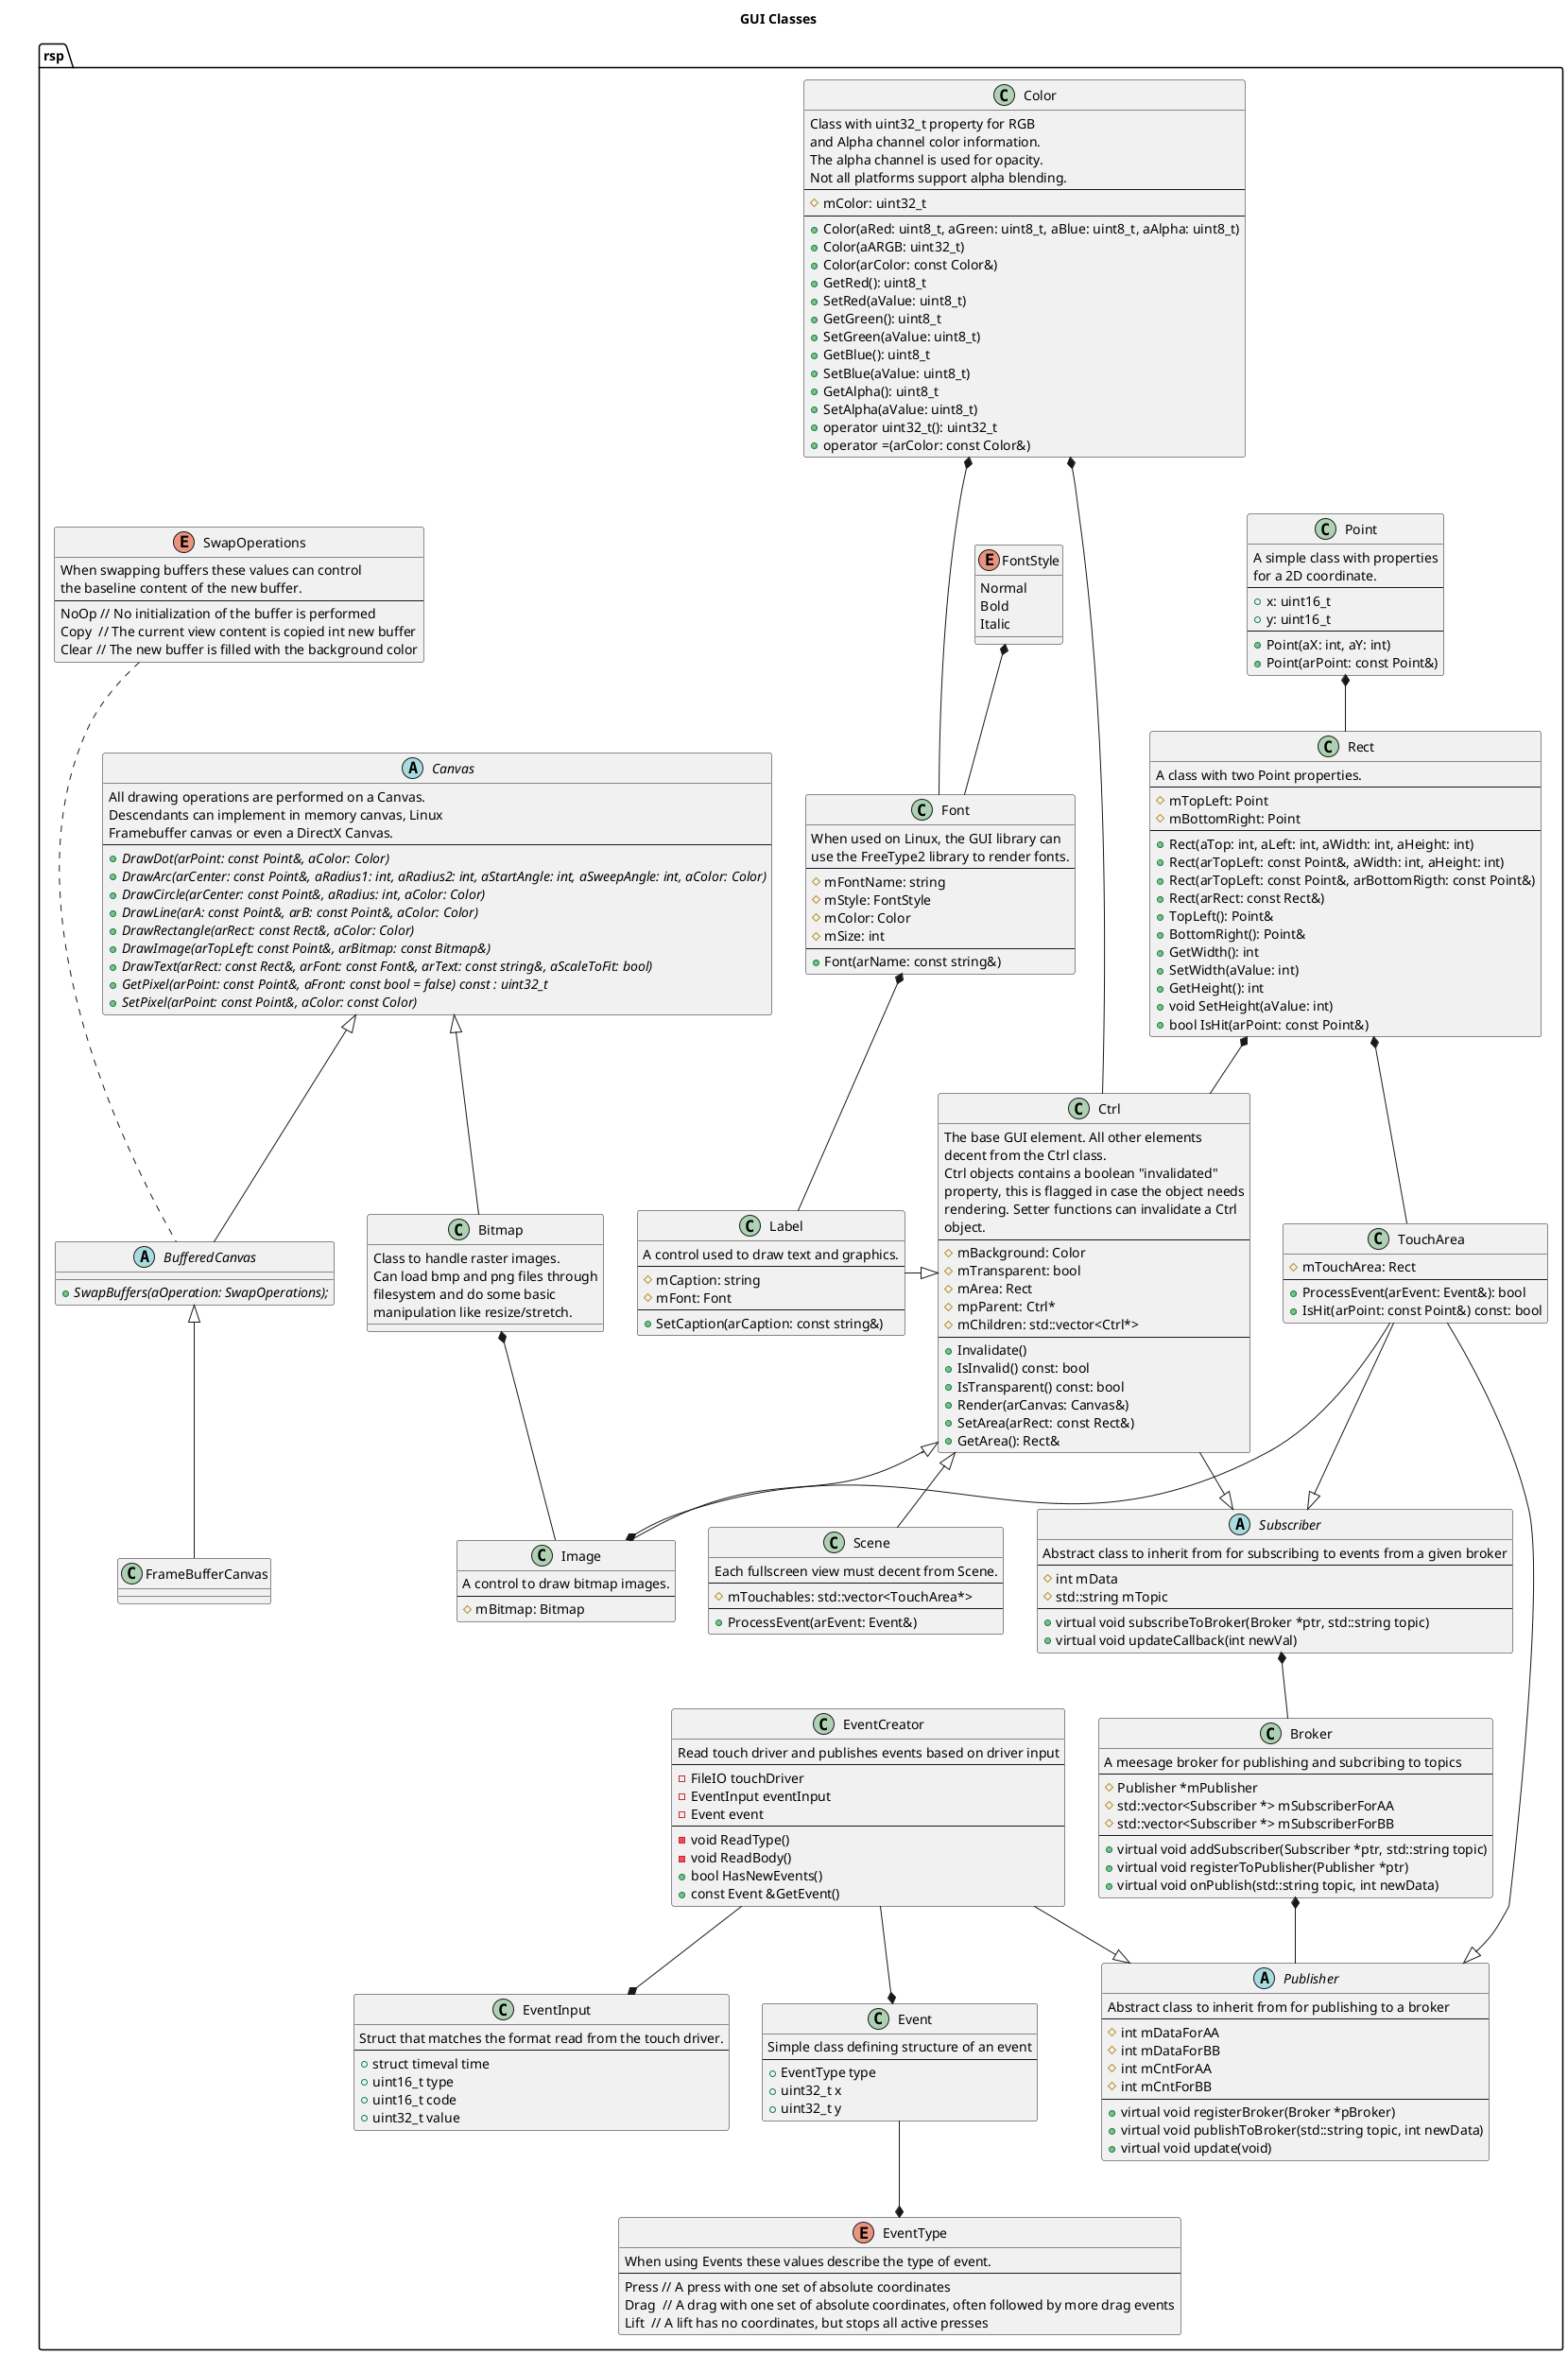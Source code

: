 @startuml

title GUI Classes

namespace rsp {

class Point {
    A simple class with properties\nfor a 2D coordinate.
    --
    +x: uint16_t
    +y: uint16_t
    --
    +Point(aX: int, aY: int)
    +Point(arPoint: const Point&)
}

class Rect {
    A class with two Point properties.
    --
    #mTopLeft: Point
    #mBottomRight: Point
    --
    +Rect(aTop: int, aLeft: int, aWidth: int, aHeight: int)
    +Rect(arTopLeft: const Point&, aWidth: int, aHeight: int)
    +Rect(arTopLeft: const Point&, arBottomRigth: const Point&)
    +Rect(arRect: const Rect&)
    +TopLeft(): Point&
    +BottomRight(): Point&
    +GetWidth(): int
    +SetWidth(aValue: int)
    +GetHeight(): int
    +void SetHeight(aValue: int)
    +bool IsHit(arPoint: const Point&)
}
Point *-- Rect

class Color {
    Class with uint32_t property for RGB
    and Alpha channel color information.
    The alpha channel is used for opacity.
    Not all platforms support alpha blending.
    --
    #mColor: uint32_t
    --
    +Color(aRed: uint8_t, aGreen: uint8_t, aBlue: uint8_t, aAlpha: uint8_t)
    +Color(aARGB: uint32_t)
    +Color(arColor: const Color&)
    +GetRed(): uint8_t
    +SetRed(aValue: uint8_t)
    +GetGreen(): uint8_t
    +SetGreen(aValue: uint8_t)
    +GetBlue(): uint8_t
    +SetBlue(aValue: uint8_t)
    +GetAlpha(): uint8_t
    +SetAlpha(aValue: uint8_t)
    +operator uint32_t(): uint32_t
    +operator =(arColor: const Color&)
}

enum FontStyle {
    Normal
    Bold
    Italic
}

class Font {
    When used on Linux, the GUI library can
    use the FreeType2 library to render fonts.
    --
    #mFontName: string
    #mStyle: FontStyle
    #mColor: Color
    #mSize: int
    --
    +Font(arName: const string&)
}
FontStyle *-- Font
Color *--- Font

class Bitmap {
    Class to handle raster images.
    Can load bmp and png files through
    filesystem and do some basic
    manipulation like resize/stretch.
}

enum SwapOperations
{
    When swapping buffers these values can control
    the baseline content of the new buffer.
    --
    NoOp // No initialization of the buffer is performed
    Copy  // The current view content is copied int new buffer
    Clear // The new buffer is filled with the background color
}

abstract Canvas {
    All drawing operations are performed on a Canvas.
    Descendants can implement in memory canvas, Linux
    Framebuffer canvas or even a DirectX Canvas.
    --
    +{abstract}DrawDot(arPoint: const Point&, aColor: Color)
    +{abstract}DrawArc(arCenter: const Point&, aRadius1: int, aRadius2: int, aStartAngle: int, aSweepAngle: int, aColor: Color)
    +{abstract}DrawCircle(arCenter: const Point&, aRadius: int, aColor: Color)
    +{abstract}DrawLine(arA: const Point&, arB: const Point&, aColor: Color)
    +{abstract}DrawRectangle(arRect: const Rect&, aColor: Color)
    +{abstract}DrawImage(arTopLeft: const Point&, arBitmap: const Bitmap&)
    +{abstract}DrawText(arRect: const Rect&, arFont: const Font&, arText: const string&, aScaleToFit: bool)
    +{abstract}GetPixel(arPoint: const Point&, aFront: const bool = false) const : uint32_t
    +{abstract}SetPixel(arPoint: const Point&, aColor: const Color)
}
Canvas <|-- Bitmap

abstract BufferedCanvas {
    +{abstract} SwapBuffers(aOperation: SwapOperations);
}

SwapOperations ... BufferedCanvas
Canvas <|-- BufferedCanvas

class FrameBufferCanvas {
}
BufferedCanvas <|-- FrameBufferCanvas

class TouchArea {
    #mTouchArea: Rect
    --
    +ProcessEvent(arEvent: Event&): bool
    +IsHit(arPoint: const Point&) const: bool
}
Rect *-- TouchArea

class Ctrl {
    The base GUI element. All other elements
    decent from the Ctrl class.
    Ctrl objects contains a boolean "invalidated"
    property, this is flagged in case the object needs
    rendering. Setter functions can invalidate a Ctrl
    object.
    --
    #mBackground: Color
    #mTransparent: bool
    #mArea: Rect
    #mpParent: Ctrl*
    #mChildren: std::vector<Ctrl*>
    --
    +Invalidate()
    +IsInvalid() const: bool
    +IsTransparent() const: bool
    +Render(arCanvas: Canvas&)
    +SetArea(arRect: const Rect&)
    +GetArea(): Rect&
}
Color *-- Ctrl
Rect *-- Ctrl

class Scene {
    Each fullscreen view must decent from Scene.
    --
    #mTouchables: std::vector<TouchArea*>
    --
    +ProcessEvent(arEvent: Event&)
}
Ctrl <|-- Scene 

class Image {
    A control to draw bitmap images.
    --
    #mBitmap: Bitmap
}
Ctrl <|-- Image
Bitmap *-- Image
TouchArea --* Image

class Label {
    A control used to draw text and graphics.
    --
    #mCaption: string
    #mFont: Font
    --
    +SetCaption(arCaption: const string&)
}
Ctrl <|-left- Label
Font *-- Label

'class Button {
'    Decents from Label.
'    Draws a button in different states.
'    Posts an event when pressed.
'    Posts an event when dragged.
'    Posts an event when released.
'}
'Label *-- Button
'TouchArea *-- Button
'Image *-- Button

'class CheckBox {
'    A control used to draw a checkbox
'    in different states.
'    Posts an event when clicked.
'}
'Button <|-- CheckBox
'Image <|-- CheckBox

class EventInput {
    Struct that matches the format read from the touch driver.
    --
    +struct timeval time
    +uint16_t type
    +uint16_t code
    +uint32_t value
}

enum EventType {
    When using Events these values describe the type of event.
    --
    Press // A press with one set of absolute coordinates
    Drag  // A drag with one set of absolute coordinates, often followed by more drag events
    Lift  // A lift has no coordinates, but stops all active presses
}

class Event{
    Simple class defining structure of an event
    --
    +EventType type
    +uint32_t x
    +uint32_t y
}

class EventCreator{
    Read touch driver and publishes events based on driver input
    --
    -FileIO touchDriver
    -EventInput eventInput
    -Event event
    --
    -void ReadType()
    -void ReadBody()
    +bool HasNewEvents()
    +const Event &GetEvent()
}
EventCreator --* Event
EventCreator --* EventInput
Event --* EventType

abstract class Publisher {
    Abstract class to inherit from for publishing to a broker
    --
    #int mDataForAA
    #int mDataForBB
    #int mCntForAA
    #int mCntForBB
    --
    +virtual void registerBroker(Broker *pBroker)
    +virtual void publishToBroker(std::string topic, int newData)
    +virtual void update(void)
}

abstract class Subscriber {
    Abstract class to inherit from for subscribing to events from a given broker
    --
    #int mData
    #std::string mTopic
    --
    +virtual void subscribeToBroker(Broker *ptr, std::string topic)
    +virtual void updateCallback(int newVal)
}

class Broker {
    A meesage broker for publishing and subcribing to topics
    --
    #Publisher *mPublisher
    #std::vector<Subscriber *> mSubscriberForAA
    #std::vector<Subscriber *> mSubscriberForBB
    --
    +virtual void addSubscriber(Subscriber *ptr, std::string topic)
    +virtual void registerToPublisher(Publisher *ptr)
    +virtual void onPublish(std::string topic, int newData)
}
Broker -up-* Subscriber
Publisher -up-* Broker
TouchArea --|> Subscriber
TouchArea --|> Publisher
Ctrl --|> Subscriber
EventCreator --|> Publisher

}

@enduml

